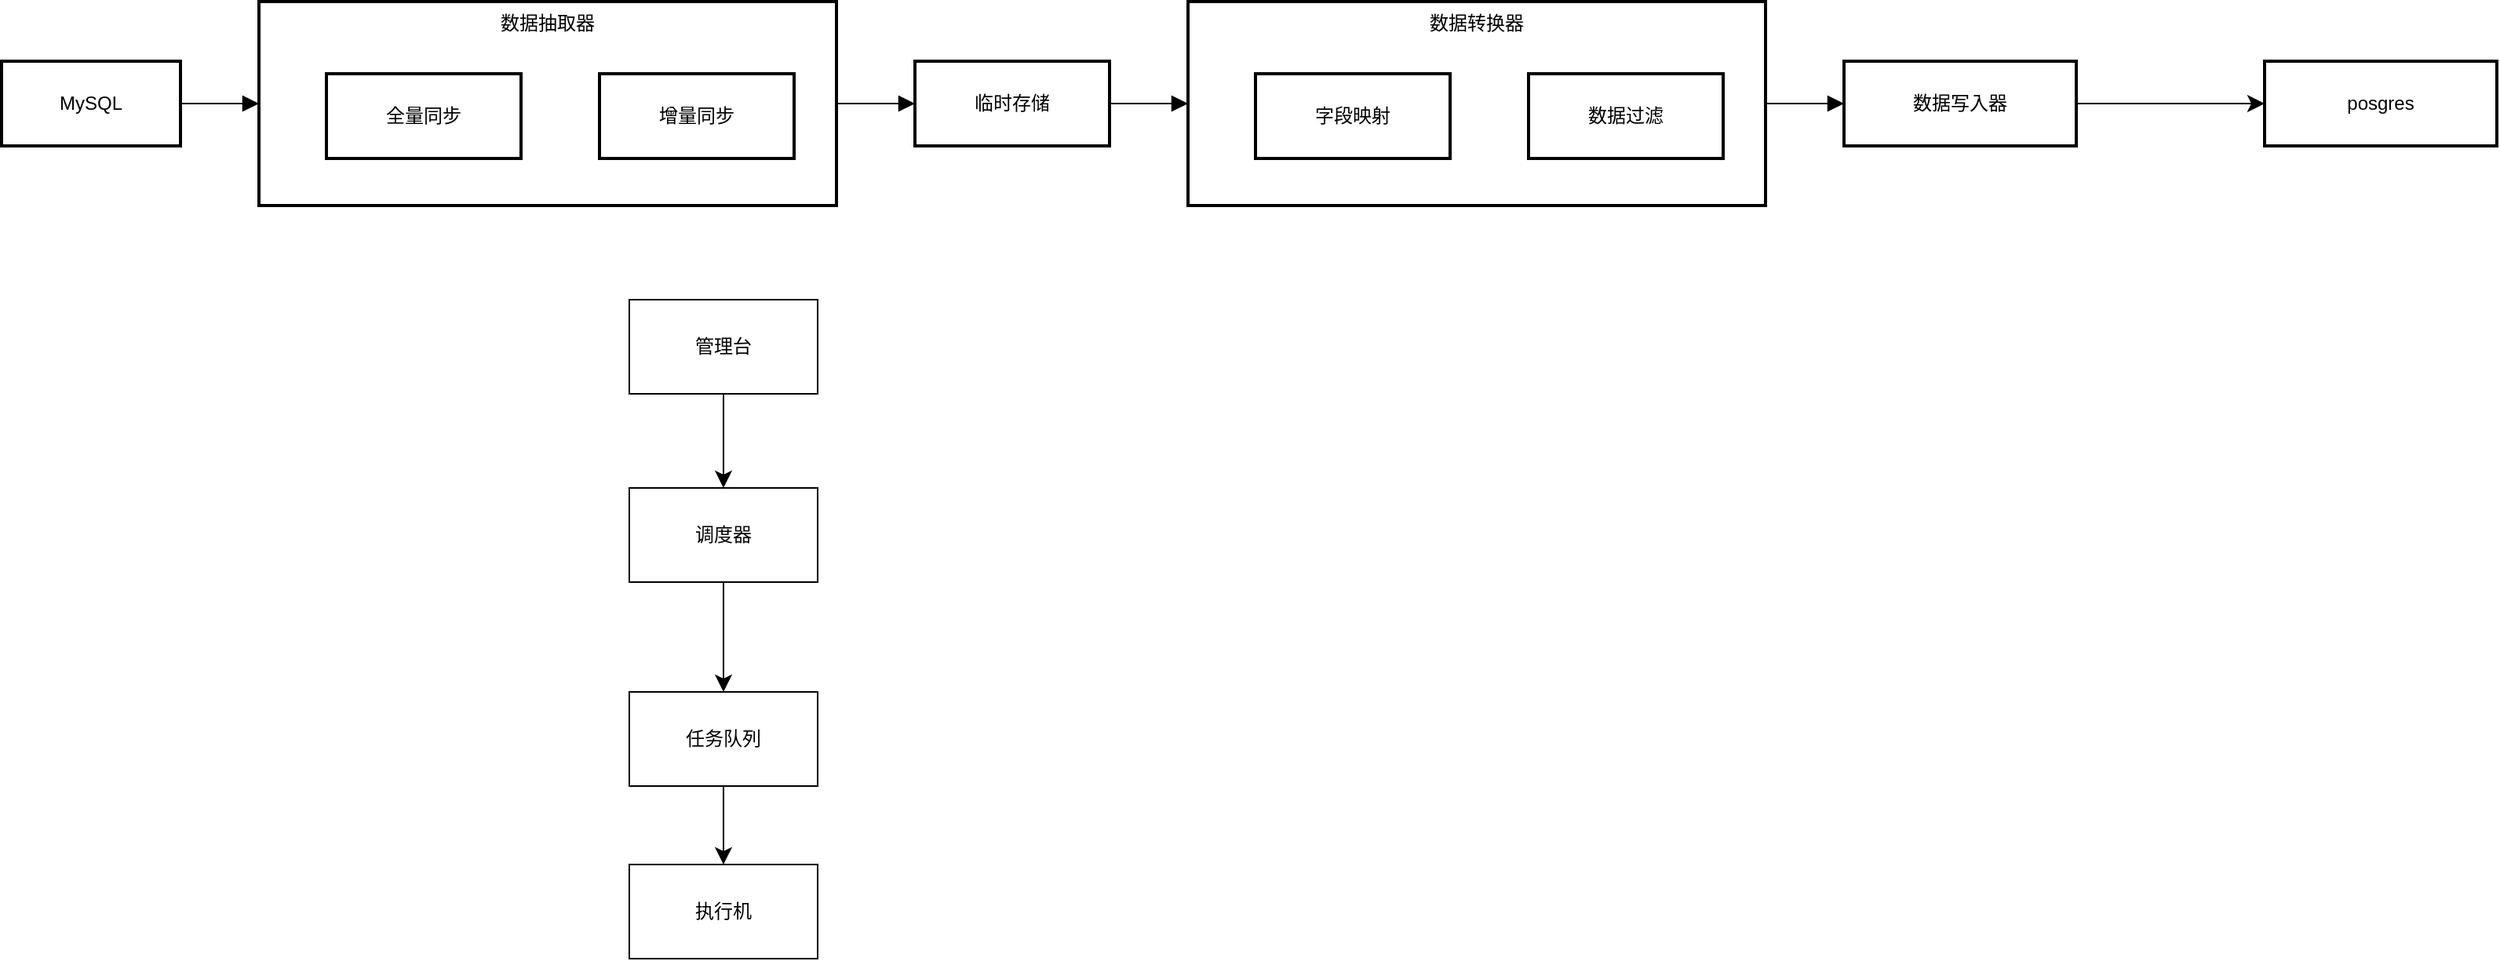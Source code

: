 <mxfile version="27.1.5">
  <diagram name="第 1 页" id="hBpjFzLowJhFBVcJmZGM">
    <mxGraphModel dx="675" dy="1342" grid="1" gridSize="10" guides="1" tooltips="1" connect="1" arrows="1" fold="1" page="1" pageScale="1" pageWidth="827" pageHeight="1169" math="0" shadow="0">
      <root>
        <mxCell id="0" />
        <mxCell id="1" parent="0" />
        <mxCell id="wdBvNr7E38Eyd4g5zLgd-1" value="数据转换器" style="whiteSpace=wrap;strokeWidth=2;verticalAlign=top;" parent="1" vertex="1">
          <mxGeometry x="1036" y="230" width="368" height="130" as="geometry" />
        </mxCell>
        <mxCell id="wdBvNr7E38Eyd4g5zLgd-2" value="字段映射" style="whiteSpace=wrap;strokeWidth=2;" parent="wdBvNr7E38Eyd4g5zLgd-1" vertex="1">
          <mxGeometry x="43" y="46" width="124" height="54" as="geometry" />
        </mxCell>
        <mxCell id="wdBvNr7E38Eyd4g5zLgd-3" value="数据过滤" style="whiteSpace=wrap;strokeWidth=2;" parent="wdBvNr7E38Eyd4g5zLgd-1" vertex="1">
          <mxGeometry x="217" y="46" width="124" height="54" as="geometry" />
        </mxCell>
        <mxCell id="wdBvNr7E38Eyd4g5zLgd-4" value="数据抽取器" style="whiteSpace=wrap;strokeWidth=2;verticalAlign=top;" parent="1" vertex="1">
          <mxGeometry x="444" y="230" width="368" height="130" as="geometry" />
        </mxCell>
        <mxCell id="wdBvNr7E38Eyd4g5zLgd-5" value="全量同步" style="whiteSpace=wrap;strokeWidth=2;" parent="wdBvNr7E38Eyd4g5zLgd-4" vertex="1">
          <mxGeometry x="43" y="46" width="124" height="54" as="geometry" />
        </mxCell>
        <mxCell id="wdBvNr7E38Eyd4g5zLgd-6" value="增量同步" style="whiteSpace=wrap;strokeWidth=2;" parent="wdBvNr7E38Eyd4g5zLgd-4" vertex="1">
          <mxGeometry x="217" y="46" width="124" height="54" as="geometry" />
        </mxCell>
        <mxCell id="wdBvNr7E38Eyd4g5zLgd-7" value="MySQL" style="whiteSpace=wrap;strokeWidth=2;" parent="1" vertex="1">
          <mxGeometry x="280" y="268" width="114" height="54" as="geometry" />
        </mxCell>
        <mxCell id="wdBvNr7E38Eyd4g5zLgd-8" value="临时存储" style="whiteSpace=wrap;strokeWidth=2;" parent="1" vertex="1">
          <mxGeometry x="862" y="268" width="124" height="54" as="geometry" />
        </mxCell>
        <mxCell id="wdBvNr7E38Eyd4g5zLgd-15" value="" style="edgeStyle=none;curved=1;rounded=0;orthogonalLoop=1;jettySize=auto;html=1;fontSize=12;startSize=8;endSize=8;" parent="1" source="wdBvNr7E38Eyd4g5zLgd-9" target="wdBvNr7E38Eyd4g5zLgd-14" edge="1">
          <mxGeometry relative="1" as="geometry" />
        </mxCell>
        <mxCell id="wdBvNr7E38Eyd4g5zLgd-9" value="数据写入器" style="whiteSpace=wrap;strokeWidth=2;" parent="1" vertex="1">
          <mxGeometry x="1454" y="268" width="148" height="54" as="geometry" />
        </mxCell>
        <mxCell id="wdBvNr7E38Eyd4g5zLgd-10" value="" style="curved=1;startArrow=none;endArrow=block;exitX=1;exitY=0.5;entryX=0;entryY=0.5;rounded=0;fontSize=12;startSize=8;endSize=8;" parent="1" source="wdBvNr7E38Eyd4g5zLgd-7" target="wdBvNr7E38Eyd4g5zLgd-4" edge="1">
          <mxGeometry relative="1" as="geometry">
            <Array as="points" />
          </mxGeometry>
        </mxCell>
        <mxCell id="wdBvNr7E38Eyd4g5zLgd-11" value="" style="curved=1;startArrow=none;endArrow=block;exitX=1;exitY=0.5;entryX=0;entryY=0.5;rounded=0;fontSize=12;startSize=8;endSize=8;" parent="1" source="wdBvNr7E38Eyd4g5zLgd-4" target="wdBvNr7E38Eyd4g5zLgd-8" edge="1">
          <mxGeometry relative="1" as="geometry">
            <Array as="points" />
          </mxGeometry>
        </mxCell>
        <mxCell id="wdBvNr7E38Eyd4g5zLgd-12" value="" style="curved=1;startArrow=none;endArrow=block;exitX=1;exitY=0.5;entryX=0;entryY=0.5;rounded=0;fontSize=12;startSize=8;endSize=8;" parent="1" source="wdBvNr7E38Eyd4g5zLgd-8" target="wdBvNr7E38Eyd4g5zLgd-1" edge="1">
          <mxGeometry relative="1" as="geometry">
            <Array as="points" />
          </mxGeometry>
        </mxCell>
        <mxCell id="wdBvNr7E38Eyd4g5zLgd-13" value="" style="curved=1;startArrow=none;endArrow=block;exitX=1;exitY=0.5;entryX=0;entryY=0.5;rounded=0;fontSize=12;startSize=8;endSize=8;" parent="1" source="wdBvNr7E38Eyd4g5zLgd-1" target="wdBvNr7E38Eyd4g5zLgd-9" edge="1">
          <mxGeometry relative="1" as="geometry">
            <Array as="points" />
          </mxGeometry>
        </mxCell>
        <mxCell id="wdBvNr7E38Eyd4g5zLgd-14" value="posgres" style="whiteSpace=wrap;strokeWidth=2;" parent="1" vertex="1">
          <mxGeometry x="1722" y="268" width="148" height="54" as="geometry" />
        </mxCell>
        <mxCell id="1AvguPAmNxw9mXg1L3JD-3" value="" style="edgeStyle=none;curved=1;rounded=0;orthogonalLoop=1;jettySize=auto;html=1;fontSize=12;startSize=8;endSize=8;" edge="1" parent="1" source="wdBvNr7E38Eyd4g5zLgd-18" target="1AvguPAmNxw9mXg1L3JD-2">
          <mxGeometry relative="1" as="geometry" />
        </mxCell>
        <mxCell id="wdBvNr7E38Eyd4g5zLgd-18" value="管理台" style="rounded=0;whiteSpace=wrap;html=1;" parent="1" vertex="1">
          <mxGeometry x="680" y="420" width="120" height="60" as="geometry" />
        </mxCell>
        <mxCell id="1AvguPAmNxw9mXg1L3JD-5" value="" style="edgeStyle=none;curved=1;rounded=0;orthogonalLoop=1;jettySize=auto;html=1;fontSize=12;startSize=8;endSize=8;" edge="1" parent="1" source="1AvguPAmNxw9mXg1L3JD-2" target="1AvguPAmNxw9mXg1L3JD-4">
          <mxGeometry relative="1" as="geometry" />
        </mxCell>
        <mxCell id="1AvguPAmNxw9mXg1L3JD-2" value="调度器" style="rounded=0;whiteSpace=wrap;html=1;" vertex="1" parent="1">
          <mxGeometry x="680" y="540" width="120" height="60" as="geometry" />
        </mxCell>
        <mxCell id="1AvguPAmNxw9mXg1L3JD-7" value="" style="edgeStyle=none;curved=1;rounded=0;orthogonalLoop=1;jettySize=auto;html=1;fontSize=12;startSize=8;endSize=8;" edge="1" parent="1" source="1AvguPAmNxw9mXg1L3JD-4" target="1AvguPAmNxw9mXg1L3JD-6">
          <mxGeometry relative="1" as="geometry" />
        </mxCell>
        <mxCell id="1AvguPAmNxw9mXg1L3JD-4" value="任务队列" style="rounded=0;whiteSpace=wrap;html=1;" vertex="1" parent="1">
          <mxGeometry x="680" y="670" width="120" height="60" as="geometry" />
        </mxCell>
        <mxCell id="1AvguPAmNxw9mXg1L3JD-6" value="执行机" style="rounded=0;whiteSpace=wrap;html=1;" vertex="1" parent="1">
          <mxGeometry x="680" y="780" width="120" height="60" as="geometry" />
        </mxCell>
      </root>
    </mxGraphModel>
  </diagram>
</mxfile>
